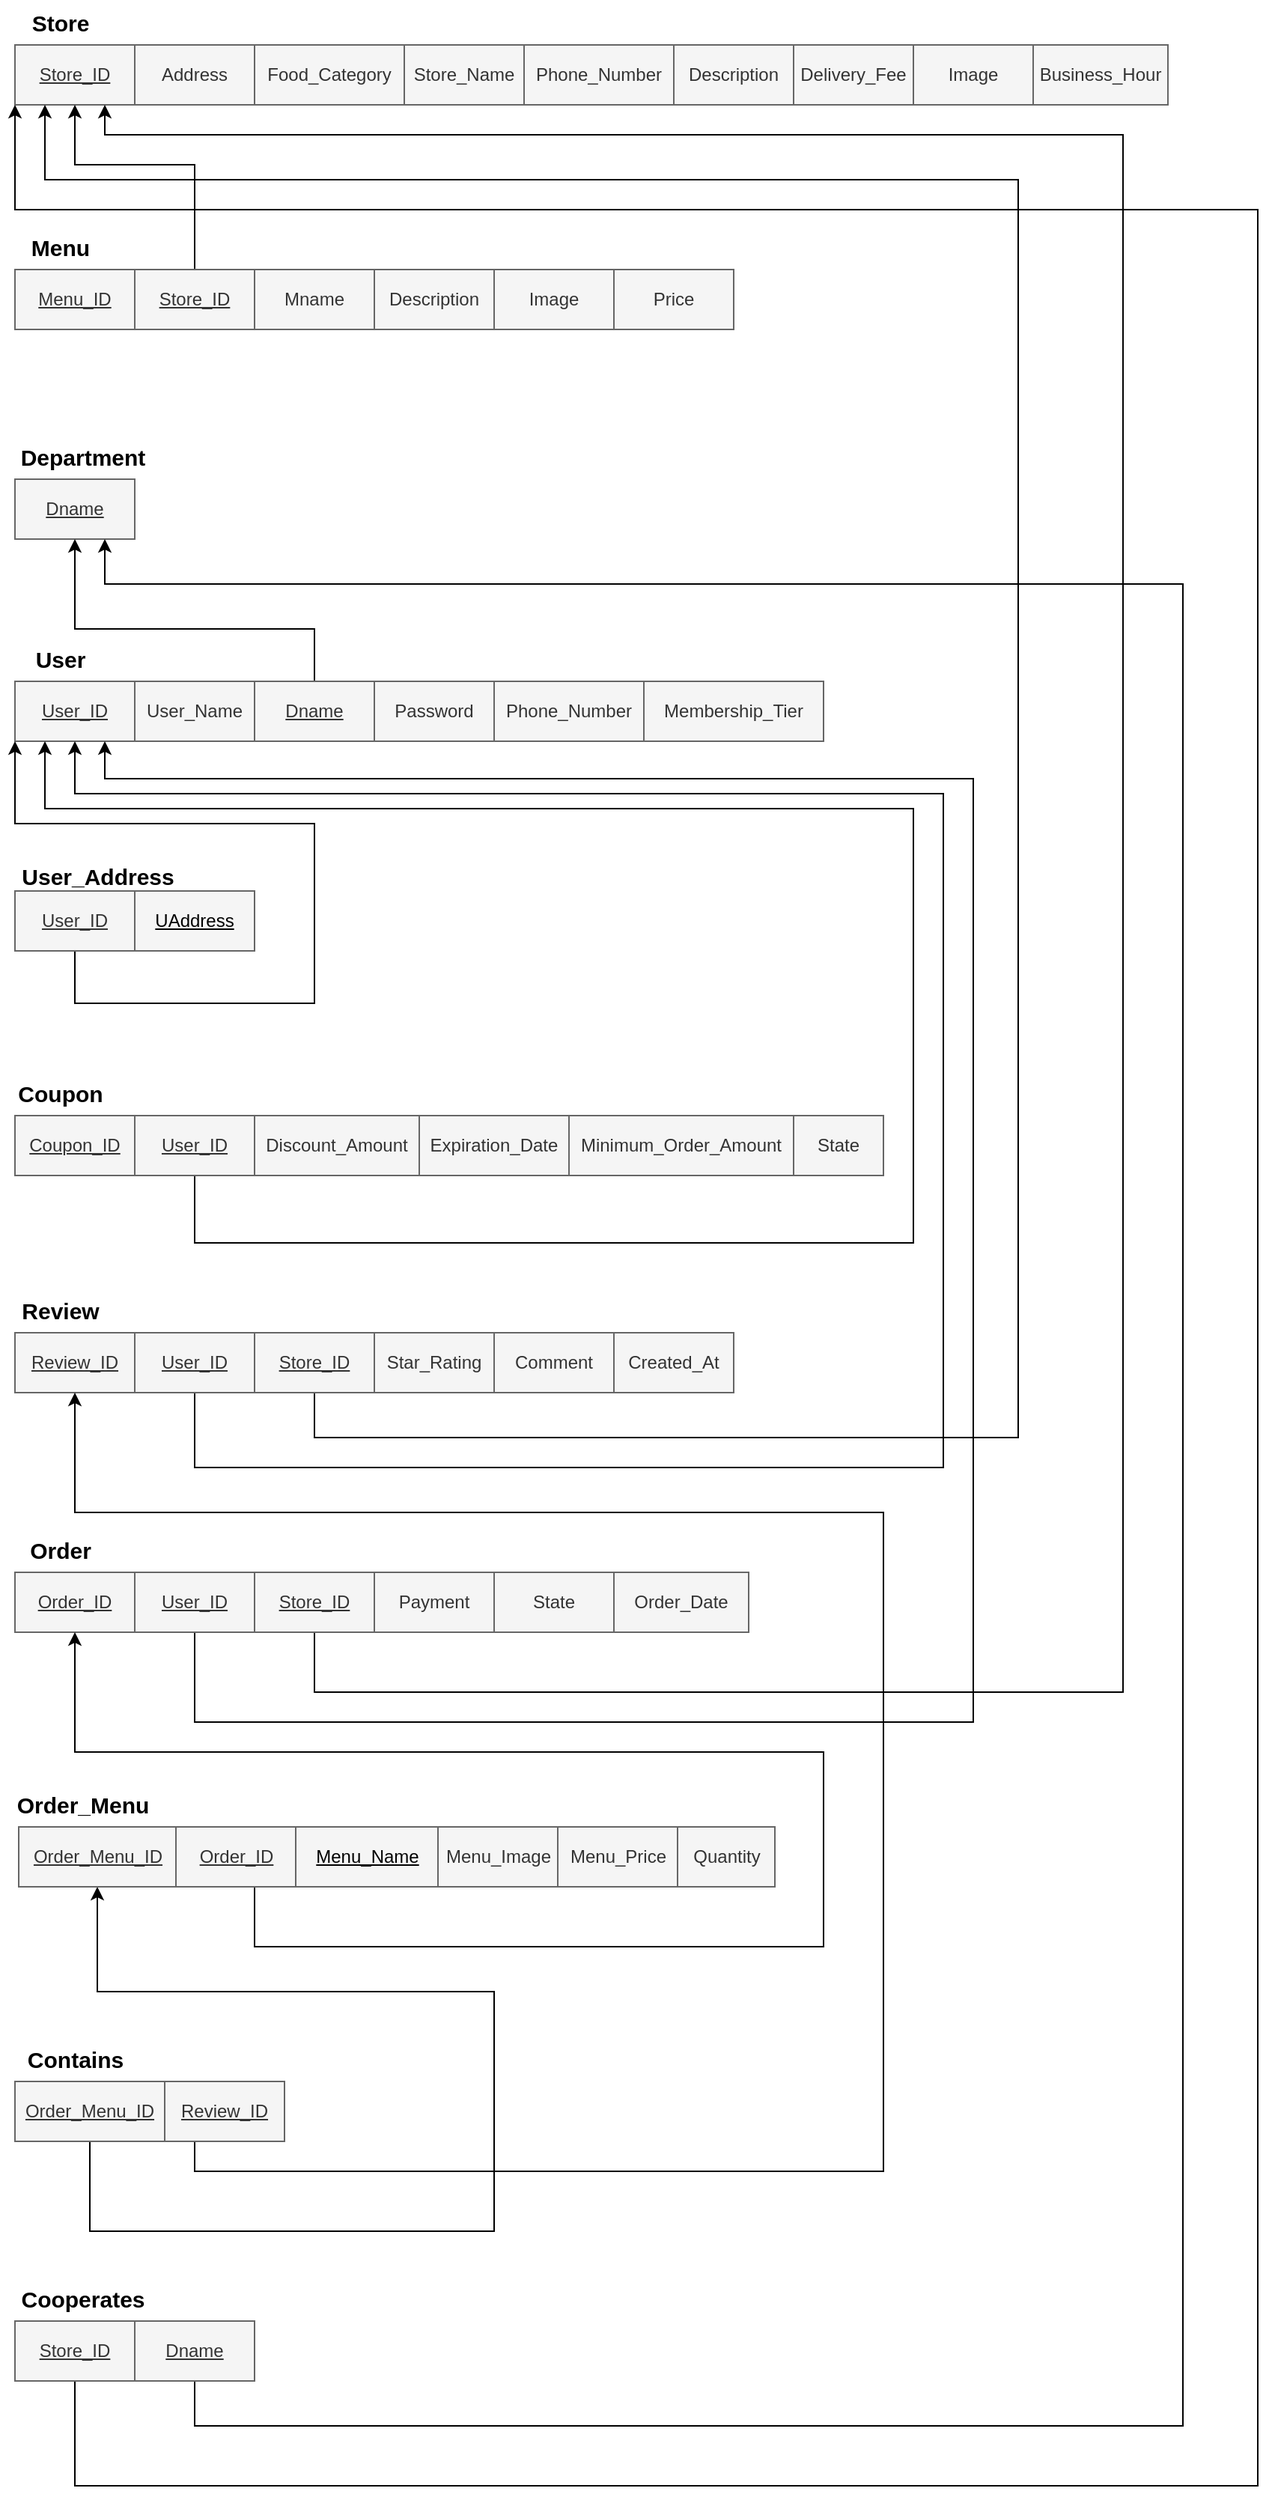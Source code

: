 <mxfile version="20.4.1" type="device"><diagram id="R2lEEEUBdFMjLlhIrx00" name="Page-1"><mxGraphModel dx="720" dy="495" grid="1" gridSize="10" guides="1" tooltips="1" connect="1" arrows="1" fold="1" page="1" pageScale="1" pageWidth="850" pageHeight="1100" math="0" shadow="0" extFonts="Permanent Marker^https://fonts.googleapis.com/css?family=Permanent+Marker"><root><mxCell id="0"/><mxCell id="1" parent="0"/><mxCell id="3lMbQb9HaoTq_g1N8wur-4" value="&lt;u&gt;Menu_ID&lt;/u&gt;" style="rounded=0;whiteSpace=wrap;html=1;fillColor=#f5f5f5;fontColor=#333333;strokeColor=#666666;" parent="1" vertex="1"><mxGeometry x="160" y="270" width="80" height="40" as="geometry"/></mxCell><mxCell id="3lMbQb9HaoTq_g1N8wur-8" value="Mname" style="rounded=0;whiteSpace=wrap;html=1;fillColor=#f5f5f5;fontColor=#333333;strokeColor=#666666;" parent="1" vertex="1"><mxGeometry x="320" y="270" width="80" height="40" as="geometry"/></mxCell><mxCell id="3lMbQb9HaoTq_g1N8wur-9" value="Description" style="rounded=0;whiteSpace=wrap;html=1;fillColor=#f5f5f5;fontColor=#333333;strokeColor=#666666;" parent="1" vertex="1"><mxGeometry x="400" y="270" width="80" height="40" as="geometry"/></mxCell><mxCell id="3lMbQb9HaoTq_g1N8wur-10" value="Image" style="rounded=0;whiteSpace=wrap;html=1;fillColor=#f5f5f5;fontColor=#333333;strokeColor=#666666;" parent="1" vertex="1"><mxGeometry x="480" y="270" width="80" height="40" as="geometry"/></mxCell><mxCell id="3lMbQb9HaoTq_g1N8wur-11" value="Price" style="rounded=0;whiteSpace=wrap;html=1;fillColor=#f5f5f5;fontColor=#333333;strokeColor=#666666;" parent="1" vertex="1"><mxGeometry x="560" y="270" width="80" height="40" as="geometry"/></mxCell><mxCell id="3lMbQb9HaoTq_g1N8wur-12" value="&lt;u&gt;Review_ID&lt;/u&gt;" style="rounded=0;whiteSpace=wrap;html=1;fillColor=#f5f5f5;fontColor=#333333;strokeColor=#666666;" parent="1" vertex="1"><mxGeometry x="160" y="980" width="80" height="40" as="geometry"/></mxCell><mxCell id="3lMbQb9HaoTq_g1N8wur-13" value="Star_Rating" style="rounded=0;whiteSpace=wrap;html=1;fillColor=#f5f5f5;fontColor=#333333;strokeColor=#666666;" parent="1" vertex="1"><mxGeometry x="400" y="980" width="80" height="40" as="geometry"/></mxCell><mxCell id="3lMbQb9HaoTq_g1N8wur-14" value="Comment" style="rounded=0;whiteSpace=wrap;html=1;fillColor=#f5f5f5;fontColor=#333333;strokeColor=#666666;" parent="1" vertex="1"><mxGeometry x="480" y="980" width="80" height="40" as="geometry"/></mxCell><mxCell id="3lMbQb9HaoTq_g1N8wur-15" value="Created_At" style="rounded=0;whiteSpace=wrap;html=1;fillColor=#f5f5f5;fontColor=#333333;strokeColor=#666666;" parent="1" vertex="1"><mxGeometry x="560" y="980" width="80" height="40" as="geometry"/></mxCell><mxCell id="3lMbQb9HaoTq_g1N8wur-16" value="&lt;u&gt;User_ID&lt;/u&gt;" style="rounded=0;whiteSpace=wrap;html=1;fillColor=#f5f5f5;fontColor=#333333;strokeColor=#666666;" parent="1" vertex="1"><mxGeometry x="160" y="545" width="80" height="40" as="geometry"/></mxCell><mxCell id="3lMbQb9HaoTq_g1N8wur-17" value="Password" style="rounded=0;whiteSpace=wrap;html=1;fillColor=#f5f5f5;fontColor=#333333;strokeColor=#666666;" parent="1" vertex="1"><mxGeometry x="400" y="545" width="80" height="40" as="geometry"/></mxCell><mxCell id="3lMbQb9HaoTq_g1N8wur-18" value="Phone_Number" style="rounded=0;whiteSpace=wrap;html=1;fillColor=#f5f5f5;fontColor=#333333;strokeColor=#666666;" parent="1" vertex="1"><mxGeometry x="480" y="545" width="100" height="40" as="geometry"/></mxCell><mxCell id="3lMbQb9HaoTq_g1N8wur-19" value="&lt;font color=&quot;#000000&quot;&gt;&lt;u&gt;UAddress&lt;/u&gt;&lt;/font&gt;" style="rounded=0;whiteSpace=wrap;html=1;fillColor=#f5f5f5;fontColor=#333333;strokeColor=#666666;" parent="1" vertex="1"><mxGeometry x="240" y="685" width="80" height="40" as="geometry"/></mxCell><mxCell id="3lMbQb9HaoTq_g1N8wur-20" value="Membership_Tier" style="rounded=0;whiteSpace=wrap;html=1;fillColor=#f5f5f5;fontColor=#333333;strokeColor=#666666;" parent="1" vertex="1"><mxGeometry x="580" y="545" width="120" height="40" as="geometry"/></mxCell><mxCell id="3lMbQb9HaoTq_g1N8wur-21" value="&lt;u&gt;Coupon_ID&lt;/u&gt;" style="rounded=0;whiteSpace=wrap;html=1;fillColor=#f5f5f5;fontColor=#333333;strokeColor=#666666;" parent="1" vertex="1"><mxGeometry x="160" y="835" width="80" height="40" as="geometry"/></mxCell><mxCell id="3lMbQb9HaoTq_g1N8wur-22" value="Discount_Amount" style="rounded=0;whiteSpace=wrap;html=1;fillColor=#f5f5f5;fontColor=#333333;strokeColor=#666666;" parent="1" vertex="1"><mxGeometry x="320" y="835" width="110" height="40" as="geometry"/></mxCell><mxCell id="3lMbQb9HaoTq_g1N8wur-23" value="Expiration_Date" style="rounded=0;whiteSpace=wrap;html=1;fillColor=#f5f5f5;fontColor=#333333;strokeColor=#666666;" parent="1" vertex="1"><mxGeometry x="430" y="835" width="100" height="40" as="geometry"/></mxCell><mxCell id="3lMbQb9HaoTq_g1N8wur-24" value="Minimum_Order_Amount" style="rounded=0;whiteSpace=wrap;html=1;fillColor=#f5f5f5;fontColor=#333333;strokeColor=#666666;" parent="1" vertex="1"><mxGeometry x="530" y="835" width="150" height="40" as="geometry"/></mxCell><mxCell id="3lMbQb9HaoTq_g1N8wur-25" value="&lt;u&gt;Dname&lt;/u&gt;" style="rounded=0;whiteSpace=wrap;html=1;fillColor=#f5f5f5;fontColor=#333333;strokeColor=#666666;" parent="1" vertex="1"><mxGeometry x="160" y="410" width="80" height="40" as="geometry"/></mxCell><mxCell id="3lMbQb9HaoTq_g1N8wur-26" value="Department" style="text;html=1;align=center;verticalAlign=middle;resizable=0;points=[];autosize=1;strokeColor=none;fillColor=none;fontStyle=1;fontSize=15;" parent="1" vertex="1"><mxGeometry x="150" y="380" width="110" height="30" as="geometry"/></mxCell><mxCell id="3lMbQb9HaoTq_g1N8wur-27" value="Coupon" style="text;html=1;align=center;verticalAlign=middle;resizable=0;points=[];autosize=1;strokeColor=none;fillColor=none;fontStyle=1;fontSize=15;" parent="1" vertex="1"><mxGeometry x="150" y="805" width="80" height="30" as="geometry"/></mxCell><mxCell id="3lMbQb9HaoTq_g1N8wur-28" value="User" style="text;html=1;align=center;verticalAlign=middle;resizable=0;points=[];autosize=1;strokeColor=none;fillColor=none;fontStyle=1;fontSize=15;" parent="1" vertex="1"><mxGeometry x="160" y="515" width="60" height="30" as="geometry"/></mxCell><mxCell id="3lMbQb9HaoTq_g1N8wur-29" value="Review" style="text;html=1;align=center;verticalAlign=middle;resizable=0;points=[];autosize=1;strokeColor=none;fillColor=none;fontStyle=1;fontSize=15;" parent="1" vertex="1"><mxGeometry x="150" y="950" width="80" height="30" as="geometry"/></mxCell><mxCell id="3lMbQb9HaoTq_g1N8wur-30" value="Menu" style="text;html=1;align=center;verticalAlign=middle;resizable=0;points=[];autosize=1;strokeColor=none;fillColor=none;fontStyle=1;fontSize=15;" parent="1" vertex="1"><mxGeometry x="160" y="240" width="60" height="30" as="geometry"/></mxCell><mxCell id="3lMbQb9HaoTq_g1N8wur-32" value="&lt;u&gt;Store_ID&lt;/u&gt;" style="rounded=0;whiteSpace=wrap;html=1;fillColor=#f5f5f5;fontColor=#333333;strokeColor=#666666;" parent="1" vertex="1"><mxGeometry x="160" y="120" width="80" height="40" as="geometry"/></mxCell><mxCell id="3lMbQb9HaoTq_g1N8wur-33" value="Address" style="rounded=0;whiteSpace=wrap;html=1;fillColor=#f5f5f5;fontColor=#333333;strokeColor=#666666;" parent="1" vertex="1"><mxGeometry x="240" y="120" width="80" height="40" as="geometry"/></mxCell><mxCell id="3lMbQb9HaoTq_g1N8wur-34" value="Food_Category" style="rounded=0;whiteSpace=wrap;html=1;fillColor=#f5f5f5;fontColor=#333333;strokeColor=#666666;" parent="1" vertex="1"><mxGeometry x="320" y="120" width="100" height="40" as="geometry"/></mxCell><mxCell id="3lMbQb9HaoTq_g1N8wur-35" value="Store_Name" style="rounded=0;whiteSpace=wrap;html=1;fillColor=#f5f5f5;fontColor=#333333;strokeColor=#666666;" parent="1" vertex="1"><mxGeometry x="420" y="120" width="80" height="40" as="geometry"/></mxCell><mxCell id="3lMbQb9HaoTq_g1N8wur-36" value="Phone_Number" style="rounded=0;whiteSpace=wrap;html=1;fillColor=#f5f5f5;fontColor=#333333;strokeColor=#666666;" parent="1" vertex="1"><mxGeometry x="500" y="120" width="100" height="40" as="geometry"/></mxCell><mxCell id="3lMbQb9HaoTq_g1N8wur-37" value="Description" style="rounded=0;whiteSpace=wrap;html=1;fillColor=#f5f5f5;fontColor=#333333;strokeColor=#666666;" parent="1" vertex="1"><mxGeometry x="600" y="120" width="80" height="40" as="geometry"/></mxCell><mxCell id="3lMbQb9HaoTq_g1N8wur-38" value="Delivery_Fee" style="rounded=0;whiteSpace=wrap;html=1;fillColor=#f5f5f5;fontColor=#333333;strokeColor=#666666;" parent="1" vertex="1"><mxGeometry x="680" y="120" width="80" height="40" as="geometry"/></mxCell><mxCell id="3lMbQb9HaoTq_g1N8wur-39" value="Image" style="rounded=0;whiteSpace=wrap;html=1;fillColor=#f5f5f5;fontColor=#333333;strokeColor=#666666;" parent="1" vertex="1"><mxGeometry x="760" y="120" width="80" height="40" as="geometry"/></mxCell><mxCell id="3lMbQb9HaoTq_g1N8wur-40" value="Business_Hour" style="rounded=0;whiteSpace=wrap;html=1;fillColor=#f5f5f5;fontColor=#333333;strokeColor=#666666;" parent="1" vertex="1"><mxGeometry x="840" y="120" width="90" height="40" as="geometry"/></mxCell><mxCell id="3lMbQb9HaoTq_g1N8wur-42" value="&lt;u&gt;Order_ID&lt;/u&gt;" style="rounded=0;whiteSpace=wrap;html=1;fillColor=#f5f5f5;fontColor=#333333;strokeColor=#666666;" parent="1" vertex="1"><mxGeometry x="160" y="1140" width="80" height="40" as="geometry"/></mxCell><mxCell id="3lMbQb9HaoTq_g1N8wur-43" value="Payment" style="rounded=0;whiteSpace=wrap;html=1;fillColor=#f5f5f5;fontColor=#333333;strokeColor=#666666;" parent="1" vertex="1"><mxGeometry x="400" y="1140" width="80" height="40" as="geometry"/></mxCell><mxCell id="3lMbQb9HaoTq_g1N8wur-45" value="State" style="rounded=0;whiteSpace=wrap;html=1;fillColor=#f5f5f5;fontColor=#333333;strokeColor=#666666;" parent="1" vertex="1"><mxGeometry x="480" y="1140" width="80" height="40" as="geometry"/></mxCell><mxCell id="3lMbQb9HaoTq_g1N8wur-46" value="&lt;font color=&quot;#000000&quot;&gt;&lt;u&gt;Menu_Name&lt;/u&gt;&lt;/font&gt;" style="rounded=0;whiteSpace=wrap;html=1;fillColor=#f5f5f5;fontColor=#333333;strokeColor=#666666;" parent="1" vertex="1"><mxGeometry x="347.5" y="1310" width="95" height="40" as="geometry"/></mxCell><mxCell id="3lMbQb9HaoTq_g1N8wur-47" value="Menu_Image" style="rounded=0;whiteSpace=wrap;html=1;fillColor=#f5f5f5;fontColor=#333333;strokeColor=#666666;" parent="1" vertex="1"><mxGeometry x="442.5" y="1310" width="80" height="40" as="geometry"/></mxCell><mxCell id="3lMbQb9HaoTq_g1N8wur-48" value="Menu_Price" style="rounded=0;whiteSpace=wrap;html=1;fillColor=#f5f5f5;fontColor=#333333;strokeColor=#666666;" parent="1" vertex="1"><mxGeometry x="522.5" y="1310" width="80" height="40" as="geometry"/></mxCell><mxCell id="3lMbQb9HaoTq_g1N8wur-49" value="Store" style="text;html=1;align=center;verticalAlign=middle;resizable=0;points=[];autosize=1;strokeColor=none;fillColor=none;fontStyle=1;fontSize=15;" parent="1" vertex="1"><mxGeometry x="160" y="90" width="60" height="30" as="geometry"/></mxCell><mxCell id="3lMbQb9HaoTq_g1N8wur-50" value="Order" style="text;html=1;align=center;verticalAlign=middle;resizable=0;points=[];autosize=1;strokeColor=none;fillColor=none;fontStyle=1;fontSize=15;" parent="1" vertex="1"><mxGeometry x="160" y="1110" width="60" height="30" as="geometry"/></mxCell><mxCell id="3lMbQb9HaoTq_g1N8wur-51" value="Order_Menu" style="text;html=1;align=center;verticalAlign=middle;resizable=0;points=[];autosize=1;strokeColor=none;fillColor=none;fontStyle=1;fontSize=15;" parent="1" vertex="1"><mxGeometry x="150" y="1280" width="110" height="30" as="geometry"/></mxCell><mxCell id="3lMbQb9HaoTq_g1N8wur-92" style="edgeStyle=orthogonalEdgeStyle;rounded=0;orthogonalLoop=1;jettySize=auto;html=1;fontSize=15;fontColor=#000000;entryX=0.5;entryY=1;entryDx=0;entryDy=0;exitX=0.5;exitY=1;exitDx=0;exitDy=0;" parent="1" source="3lMbQb9HaoTq_g1N8wur-52" target="3lMbQb9HaoTq_g1N8wur-42" edge="1"><mxGeometry relative="1" as="geometry"><mxPoint x="200" y="1270" as="targetPoint"/><Array as="points"><mxPoint x="320" y="1350"/><mxPoint x="320" y="1390"/><mxPoint x="700" y="1390"/><mxPoint x="700" y="1260"/><mxPoint x="200" y="1260"/></Array><mxPoint x="230" y="1330" as="sourcePoint"/></mxGeometry></mxCell><mxCell id="3lMbQb9HaoTq_g1N8wur-52" value="&lt;u&gt;Order_ID&lt;/u&gt;" style="rounded=0;whiteSpace=wrap;html=1;fillColor=#f5f5f5;fontColor=#333333;strokeColor=#666666;" parent="1" vertex="1"><mxGeometry x="267.5" y="1310" width="80" height="40" as="geometry"/></mxCell><mxCell id="3lMbQb9HaoTq_g1N8wur-86" style="edgeStyle=orthogonalEdgeStyle;rounded=0;orthogonalLoop=1;jettySize=auto;html=1;fontSize=15;fontColor=#000000;entryX=0.25;entryY=1;entryDx=0;entryDy=0;" parent="1" source="3lMbQb9HaoTq_g1N8wur-54" target="3lMbQb9HaoTq_g1N8wur-16" edge="1"><mxGeometry relative="1" as="geometry"><mxPoint x="720" y="630" as="targetPoint"/><Array as="points"><mxPoint x="280" y="920"/><mxPoint x="760" y="920"/><mxPoint x="760" y="630"/><mxPoint x="180" y="630"/></Array></mxGeometry></mxCell><mxCell id="3lMbQb9HaoTq_g1N8wur-54" value="&lt;u&gt;User_ID&lt;/u&gt;" style="rounded=0;whiteSpace=wrap;html=1;fillColor=#f5f5f5;fontColor=#333333;strokeColor=#666666;" parent="1" vertex="1"><mxGeometry x="240" y="835" width="80" height="40" as="geometry"/></mxCell><mxCell id="3lMbQb9HaoTq_g1N8wur-55" value="User_Address" style="text;html=1;align=center;verticalAlign=middle;resizable=0;points=[];autosize=1;strokeColor=none;fillColor=none;fontStyle=1;fontSize=15;" parent="1" vertex="1"><mxGeometry x="150" y="660" width="130" height="30" as="geometry"/></mxCell><mxCell id="3lMbQb9HaoTq_g1N8wur-84" style="edgeStyle=orthogonalEdgeStyle;rounded=0;orthogonalLoop=1;jettySize=auto;html=1;fontSize=15;fontColor=#000000;entryX=0;entryY=1;entryDx=0;entryDy=0;" parent="1" source="3lMbQb9HaoTq_g1N8wur-56" target="3lMbQb9HaoTq_g1N8wur-16" edge="1"><mxGeometry relative="1" as="geometry"><mxPoint x="160" y="640" as="targetPoint"/><Array as="points"><mxPoint x="200" y="760"/><mxPoint x="360" y="760"/><mxPoint x="360" y="640"/><mxPoint x="160" y="640"/></Array></mxGeometry></mxCell><mxCell id="3lMbQb9HaoTq_g1N8wur-56" value="&lt;u&gt;User_ID&lt;/u&gt;" style="rounded=0;whiteSpace=wrap;html=1;fillColor=#f5f5f5;fontColor=#333333;strokeColor=#666666;" parent="1" vertex="1"><mxGeometry x="160" y="685" width="80" height="40" as="geometry"/></mxCell><mxCell id="3lMbQb9HaoTq_g1N8wur-87" style="edgeStyle=orthogonalEdgeStyle;rounded=0;orthogonalLoop=1;jettySize=auto;html=1;fontSize=15;fontColor=#000000;entryX=0.5;entryY=1;entryDx=0;entryDy=0;" parent="1" source="3lMbQb9HaoTq_g1N8wur-57" target="3lMbQb9HaoTq_g1N8wur-16" edge="1"><mxGeometry relative="1" as="geometry"><mxPoint x="200" y="620" as="targetPoint"/><Array as="points"><mxPoint x="280" y="1070"/><mxPoint x="780" y="1070"/><mxPoint x="780" y="620"/><mxPoint x="200" y="620"/></Array></mxGeometry></mxCell><mxCell id="3lMbQb9HaoTq_g1N8wur-57" value="&lt;u&gt;User_ID&lt;/u&gt;" style="rounded=0;whiteSpace=wrap;html=1;fillColor=#f5f5f5;fontColor=#333333;strokeColor=#666666;" parent="1" vertex="1"><mxGeometry x="240" y="980" width="80" height="40" as="geometry"/></mxCell><mxCell id="3lMbQb9HaoTq_g1N8wur-88" style="edgeStyle=orthogonalEdgeStyle;rounded=0;orthogonalLoop=1;jettySize=auto;html=1;fontSize=15;fontColor=#000000;entryX=0.75;entryY=1;entryDx=0;entryDy=0;" parent="1" source="3lMbQb9HaoTq_g1N8wur-58" target="3lMbQb9HaoTq_g1N8wur-16" edge="1"><mxGeometry relative="1" as="geometry"><mxPoint x="800" y="590" as="targetPoint"/><Array as="points"><mxPoint x="280" y="1240"/><mxPoint x="800" y="1240"/><mxPoint x="800" y="610"/><mxPoint x="220" y="610"/></Array></mxGeometry></mxCell><mxCell id="3lMbQb9HaoTq_g1N8wur-58" value="&lt;u&gt;User_ID&lt;/u&gt;" style="rounded=0;whiteSpace=wrap;html=1;fillColor=#f5f5f5;fontColor=#333333;strokeColor=#666666;" parent="1" vertex="1"><mxGeometry x="240" y="1140" width="80" height="40" as="geometry"/></mxCell><mxCell id="3lMbQb9HaoTq_g1N8wur-59" value="Order_Date" style="rounded=0;whiteSpace=wrap;html=1;fillColor=#f5f5f5;fontColor=#333333;strokeColor=#666666;" parent="1" vertex="1"><mxGeometry x="560" y="1140" width="90" height="40" as="geometry"/></mxCell><mxCell id="3lMbQb9HaoTq_g1N8wur-91" style="edgeStyle=orthogonalEdgeStyle;rounded=0;orthogonalLoop=1;jettySize=auto;html=1;fontSize=15;fontColor=#000000;entryX=0.75;entryY=1;entryDx=0;entryDy=0;" parent="1" source="3lMbQb9HaoTq_g1N8wur-60" target="3lMbQb9HaoTq_g1N8wur-32" edge="1"><mxGeometry relative="1" as="geometry"><mxPoint x="220" y="190" as="targetPoint"/><Array as="points"><mxPoint x="360" y="1220"/><mxPoint x="900" y="1220"/><mxPoint x="900" y="180"/><mxPoint x="220" y="180"/></Array></mxGeometry></mxCell><mxCell id="3lMbQb9HaoTq_g1N8wur-60" value="&lt;u&gt;Store_ID&lt;/u&gt;" style="rounded=0;whiteSpace=wrap;html=1;fillColor=#f5f5f5;fontColor=#333333;strokeColor=#666666;" parent="1" vertex="1"><mxGeometry x="320" y="1140" width="80" height="40" as="geometry"/></mxCell><mxCell id="3lMbQb9HaoTq_g1N8wur-76" style="edgeStyle=orthogonalEdgeStyle;rounded=0;orthogonalLoop=1;jettySize=auto;html=1;entryX=0.5;entryY=1;entryDx=0;entryDy=0;fontSize=15;fontColor=#000000;" parent="1" source="3lMbQb9HaoTq_g1N8wur-61" target="3lMbQb9HaoTq_g1N8wur-32" edge="1"><mxGeometry relative="1" as="geometry"><Array as="points"><mxPoint x="280" y="200"/><mxPoint x="200" y="200"/></Array></mxGeometry></mxCell><mxCell id="3lMbQb9HaoTq_g1N8wur-61" value="&lt;u&gt;Store_ID&lt;/u&gt;" style="rounded=0;whiteSpace=wrap;html=1;fillColor=#f5f5f5;fontColor=#333333;strokeColor=#666666;" parent="1" vertex="1"><mxGeometry x="240" y="270" width="80" height="40" as="geometry"/></mxCell><mxCell id="3lMbQb9HaoTq_g1N8wur-77" style="edgeStyle=orthogonalEdgeStyle;rounded=0;orthogonalLoop=1;jettySize=auto;html=1;entryX=0.5;entryY=1;entryDx=0;entryDy=0;fontSize=15;fontColor=#000000;exitX=0.5;exitY=0;exitDx=0;exitDy=0;" parent="1" source="3lMbQb9HaoTq_g1N8wur-63" target="3lMbQb9HaoTq_g1N8wur-25" edge="1"><mxGeometry relative="1" as="geometry"><mxPoint x="390" y="530" as="sourcePoint"/><Array as="points"><mxPoint x="360" y="510"/><mxPoint x="200" y="510"/></Array></mxGeometry></mxCell><mxCell id="3lMbQb9HaoTq_g1N8wur-63" value="&lt;u&gt;Dname&lt;/u&gt;" style="rounded=0;whiteSpace=wrap;html=1;fillColor=#f5f5f5;fontColor=#333333;strokeColor=#666666;" parent="1" vertex="1"><mxGeometry x="320" y="545" width="80" height="40" as="geometry"/></mxCell><mxCell id="3lMbQb9HaoTq_g1N8wur-99" style="edgeStyle=orthogonalEdgeStyle;rounded=0;orthogonalLoop=1;jettySize=auto;html=1;fontSize=15;fontColor=#000000;entryX=0.25;entryY=1;entryDx=0;entryDy=0;" parent="1" source="3lMbQb9HaoTq_g1N8wur-66" target="3lMbQb9HaoTq_g1N8wur-32" edge="1"><mxGeometry relative="1" as="geometry"><mxPoint x="180" y="190" as="targetPoint"/><Array as="points"><mxPoint x="360" y="1050"/><mxPoint x="830" y="1050"/><mxPoint x="830" y="210"/><mxPoint x="180" y="210"/></Array></mxGeometry></mxCell><mxCell id="3lMbQb9HaoTq_g1N8wur-66" value="&lt;u&gt;Store_ID&lt;/u&gt;" style="rounded=0;whiteSpace=wrap;html=1;fillColor=#f5f5f5;fontColor=#333333;strokeColor=#666666;" parent="1" vertex="1"><mxGeometry x="320" y="980" width="80" height="40" as="geometry"/></mxCell><mxCell id="3lMbQb9HaoTq_g1N8wur-68" value="Contains" style="text;html=1;align=center;verticalAlign=middle;resizable=0;points=[];autosize=1;strokeColor=none;fillColor=none;fontStyle=1;fontSize=15;" parent="1" vertex="1"><mxGeometry x="155" y="1450" width="90" height="30" as="geometry"/></mxCell><mxCell id="ALqtQh90KivLawOinJ7m-3" style="edgeStyle=orthogonalEdgeStyle;rounded=0;orthogonalLoop=1;jettySize=auto;html=1;exitX=0.5;exitY=1;exitDx=0;exitDy=0;entryX=0.5;entryY=1;entryDx=0;entryDy=0;" parent="1" source="3lMbQb9HaoTq_g1N8wur-69" target="ALqtQh90KivLawOinJ7m-1" edge="1"><mxGeometry relative="1" as="geometry"><mxPoint x="210" y="1420" as="targetPoint"/><Array as="points"><mxPoint x="210" y="1580"/><mxPoint x="480" y="1580"/><mxPoint x="480" y="1420"/><mxPoint x="215" y="1420"/></Array></mxGeometry></mxCell><mxCell id="3lMbQb9HaoTq_g1N8wur-69" value="&lt;u&gt;Order_Menu_ID&lt;/u&gt;" style="rounded=0;whiteSpace=wrap;html=1;fillColor=#f5f5f5;fontColor=#333333;strokeColor=#666666;" parent="1" vertex="1"><mxGeometry x="160" y="1480" width="100" height="40" as="geometry"/></mxCell><mxCell id="3lMbQb9HaoTq_g1N8wur-94" style="edgeStyle=orthogonalEdgeStyle;rounded=0;orthogonalLoop=1;jettySize=auto;html=1;fontSize=15;fontColor=#000000;entryX=0.5;entryY=1;entryDx=0;entryDy=0;" parent="1" source="3lMbQb9HaoTq_g1N8wur-70" target="3lMbQb9HaoTq_g1N8wur-12" edge="1"><mxGeometry relative="1" as="geometry"><mxPoint x="190" y="1100" as="targetPoint"/><Array as="points"><mxPoint x="280" y="1540"/><mxPoint x="740" y="1540"/><mxPoint x="740" y="1100"/><mxPoint x="200" y="1100"/></Array></mxGeometry></mxCell><mxCell id="3lMbQb9HaoTq_g1N8wur-70" value="&lt;u&gt;Review_ID&lt;/u&gt;" style="rounded=0;whiteSpace=wrap;html=1;fillColor=#f5f5f5;fontColor=#333333;strokeColor=#666666;" parent="1" vertex="1"><mxGeometry x="260" y="1480" width="80" height="40" as="geometry"/></mxCell><mxCell id="3lMbQb9HaoTq_g1N8wur-71" value="Cooperates" style="text;html=1;align=center;verticalAlign=middle;resizable=0;points=[];autosize=1;strokeColor=none;fillColor=none;fontStyle=1;fontSize=15;" parent="1" vertex="1"><mxGeometry x="150" y="1610" width="110" height="30" as="geometry"/></mxCell><mxCell id="3lMbQb9HaoTq_g1N8wur-98" style="edgeStyle=orthogonalEdgeStyle;rounded=0;orthogonalLoop=1;jettySize=auto;html=1;fontSize=15;fontColor=#000000;entryX=0;entryY=1;entryDx=0;entryDy=0;" parent="1" source="3lMbQb9HaoTq_g1N8wur-72" target="3lMbQb9HaoTq_g1N8wur-32" edge="1"><mxGeometry relative="1" as="geometry"><mxPoint x="180" y="220" as="targetPoint"/><Array as="points"><mxPoint x="200" y="1750"/><mxPoint x="990" y="1750"/><mxPoint x="990" y="230"/><mxPoint x="160" y="230"/></Array></mxGeometry></mxCell><mxCell id="3lMbQb9HaoTq_g1N8wur-72" value="&lt;u&gt;Store_ID&lt;/u&gt;" style="rounded=0;whiteSpace=wrap;html=1;fillColor=#f5f5f5;fontColor=#333333;strokeColor=#666666;" parent="1" vertex="1"><mxGeometry x="160" y="1640" width="80" height="40" as="geometry"/></mxCell><mxCell id="3lMbQb9HaoTq_g1N8wur-95" style="edgeStyle=orthogonalEdgeStyle;rounded=0;orthogonalLoop=1;jettySize=auto;html=1;fontSize=15;fontColor=#000000;entryX=0.75;entryY=1;entryDx=0;entryDy=0;" parent="1" source="3lMbQb9HaoTq_g1N8wur-73" target="3lMbQb9HaoTq_g1N8wur-25" edge="1"><mxGeometry relative="1" as="geometry"><mxPoint x="950" y="470" as="targetPoint"/><Array as="points"><mxPoint x="280" y="1710"/><mxPoint x="940" y="1710"/><mxPoint x="940" y="480"/><mxPoint x="220" y="480"/></Array></mxGeometry></mxCell><mxCell id="3lMbQb9HaoTq_g1N8wur-73" value="&lt;u&gt;Dname&lt;/u&gt;" style="rounded=0;whiteSpace=wrap;html=1;fillColor=#f5f5f5;fontColor=#333333;strokeColor=#666666;" parent="1" vertex="1"><mxGeometry x="240" y="1640" width="80" height="40" as="geometry"/></mxCell><mxCell id="3lMbQb9HaoTq_g1N8wur-74" value="Quantity" style="rounded=0;whiteSpace=wrap;html=1;fillColor=#f5f5f5;fontColor=#333333;strokeColor=#666666;" parent="1" vertex="1"><mxGeometry x="602.5" y="1310" width="65" height="40" as="geometry"/></mxCell><mxCell id="dyCrDCRs2BO9QVmhZEly-1" value="State" style="rounded=0;whiteSpace=wrap;html=1;fillColor=#f5f5f5;fontColor=#333333;strokeColor=#666666;" parent="1" vertex="1"><mxGeometry x="680" y="835" width="60" height="40" as="geometry"/></mxCell><mxCell id="ALqtQh90KivLawOinJ7m-1" value="&lt;u&gt;Order_Menu_ID&lt;/u&gt;" style="rounded=0;whiteSpace=wrap;html=1;fillColor=#f5f5f5;fontColor=#333333;strokeColor=#666666;" parent="1" vertex="1"><mxGeometry x="162.5" y="1310" width="105" height="40" as="geometry"/></mxCell><mxCell id="if5A1dmoWyg0pjCK3FVA-2" value="User_Name" style="rounded=0;whiteSpace=wrap;html=1;fillColor=#f5f5f5;fontColor=#333333;strokeColor=#666666;" vertex="1" parent="1"><mxGeometry x="240" y="545" width="80" height="40" as="geometry"/></mxCell></root></mxGraphModel></diagram></mxfile>
